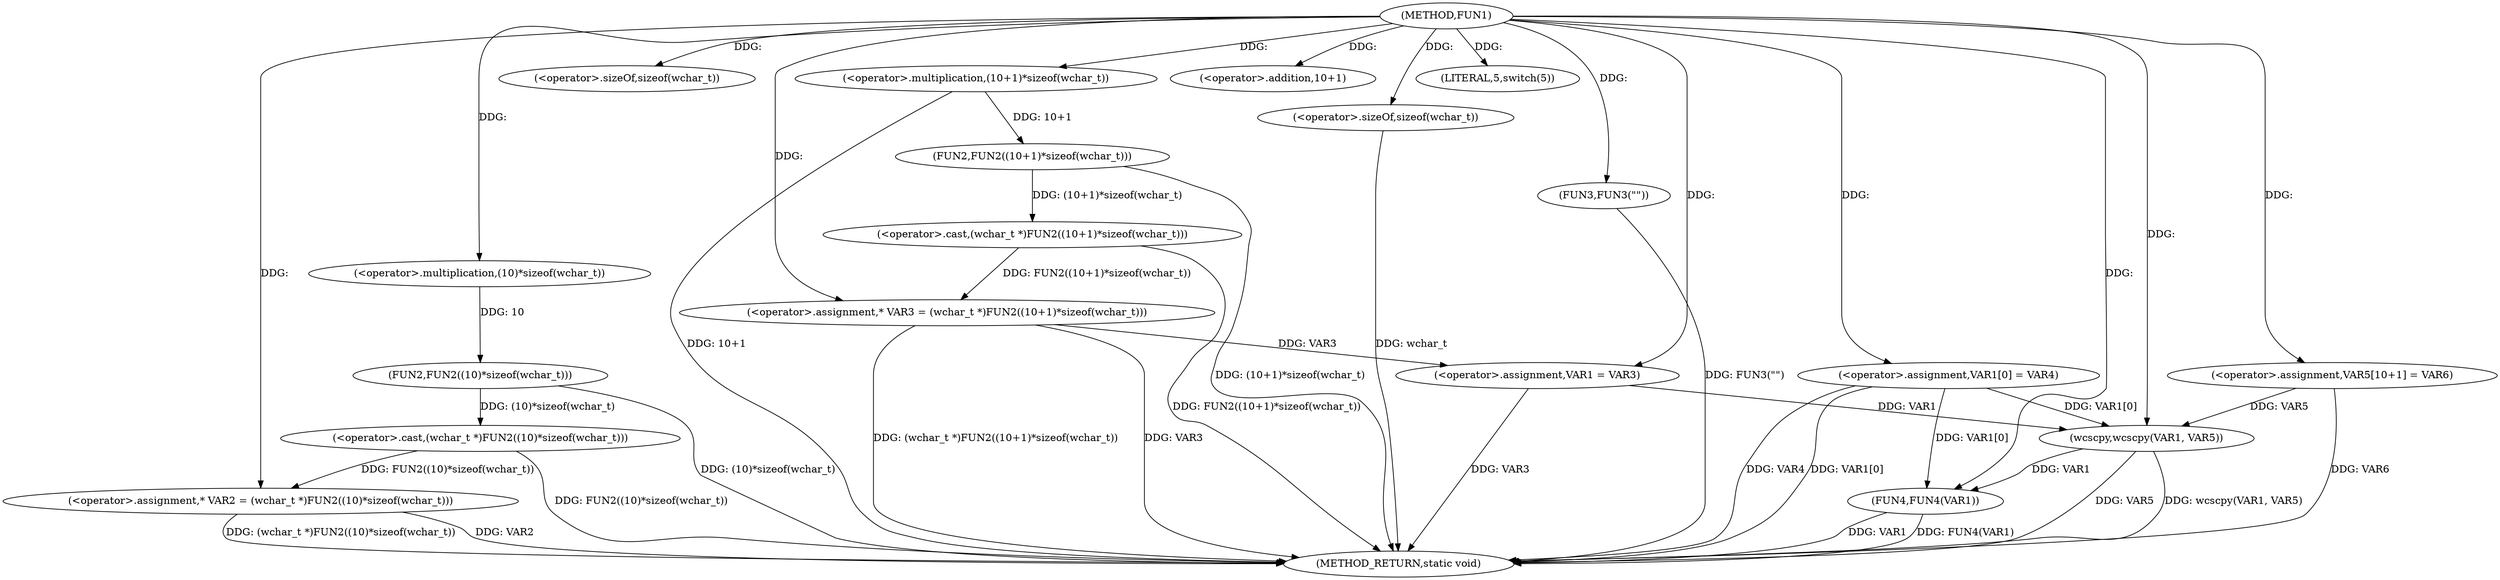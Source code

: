 digraph FUN1 {  
"1000100" [label = "(METHOD,FUN1)" ]
"1000152" [label = "(METHOD_RETURN,static void)" ]
"1000104" [label = "(<operator>.assignment,* VAR2 = (wchar_t *)FUN2((10)*sizeof(wchar_t)))" ]
"1000106" [label = "(<operator>.cast,(wchar_t *)FUN2((10)*sizeof(wchar_t)))" ]
"1000108" [label = "(FUN2,FUN2((10)*sizeof(wchar_t)))" ]
"1000109" [label = "(<operator>.multiplication,(10)*sizeof(wchar_t))" ]
"1000111" [label = "(<operator>.sizeOf,sizeof(wchar_t))" ]
"1000114" [label = "(<operator>.assignment,* VAR3 = (wchar_t *)FUN2((10+1)*sizeof(wchar_t)))" ]
"1000116" [label = "(<operator>.cast,(wchar_t *)FUN2((10+1)*sizeof(wchar_t)))" ]
"1000118" [label = "(FUN2,FUN2((10+1)*sizeof(wchar_t)))" ]
"1000119" [label = "(<operator>.multiplication,(10+1)*sizeof(wchar_t))" ]
"1000120" [label = "(<operator>.addition,10+1)" ]
"1000123" [label = "(<operator>.sizeOf,sizeof(wchar_t))" ]
"1000126" [label = "(LITERAL,5,switch(5))" ]
"1000129" [label = "(FUN3,FUN3(\"\"))" ]
"1000133" [label = "(<operator>.assignment,VAR1 = VAR3)" ]
"1000136" [label = "(<operator>.assignment,VAR1[0] = VAR4)" ]
"1000144" [label = "(<operator>.assignment,VAR5[10+1] = VAR6)" ]
"1000147" [label = "(wcscpy,wcscpy(VAR1, VAR5))" ]
"1000150" [label = "(FUN4,FUN4(VAR1))" ]
  "1000106" -> "1000152"  [ label = "DDG: FUN2((10)*sizeof(wchar_t))"] 
  "1000150" -> "1000152"  [ label = "DDG: VAR1"] 
  "1000104" -> "1000152"  [ label = "DDG: VAR2"] 
  "1000136" -> "1000152"  [ label = "DDG: VAR4"] 
  "1000114" -> "1000152"  [ label = "DDG: VAR3"] 
  "1000147" -> "1000152"  [ label = "DDG: VAR5"] 
  "1000116" -> "1000152"  [ label = "DDG: FUN2((10+1)*sizeof(wchar_t))"] 
  "1000150" -> "1000152"  [ label = "DDG: FUN4(VAR1)"] 
  "1000118" -> "1000152"  [ label = "DDG: (10+1)*sizeof(wchar_t)"] 
  "1000144" -> "1000152"  [ label = "DDG: VAR6"] 
  "1000123" -> "1000152"  [ label = "DDG: wchar_t"] 
  "1000129" -> "1000152"  [ label = "DDG: FUN3(\"\")"] 
  "1000133" -> "1000152"  [ label = "DDG: VAR3"] 
  "1000119" -> "1000152"  [ label = "DDG: 10+1"] 
  "1000147" -> "1000152"  [ label = "DDG: wcscpy(VAR1, VAR5)"] 
  "1000114" -> "1000152"  [ label = "DDG: (wchar_t *)FUN2((10+1)*sizeof(wchar_t))"] 
  "1000136" -> "1000152"  [ label = "DDG: VAR1[0]"] 
  "1000104" -> "1000152"  [ label = "DDG: (wchar_t *)FUN2((10)*sizeof(wchar_t))"] 
  "1000108" -> "1000152"  [ label = "DDG: (10)*sizeof(wchar_t)"] 
  "1000106" -> "1000104"  [ label = "DDG: FUN2((10)*sizeof(wchar_t))"] 
  "1000100" -> "1000104"  [ label = "DDG: "] 
  "1000108" -> "1000106"  [ label = "DDG: (10)*sizeof(wchar_t)"] 
  "1000109" -> "1000108"  [ label = "DDG: 10"] 
  "1000100" -> "1000109"  [ label = "DDG: "] 
  "1000100" -> "1000111"  [ label = "DDG: "] 
  "1000116" -> "1000114"  [ label = "DDG: FUN2((10+1)*sizeof(wchar_t))"] 
  "1000100" -> "1000114"  [ label = "DDG: "] 
  "1000118" -> "1000116"  [ label = "DDG: (10+1)*sizeof(wchar_t)"] 
  "1000119" -> "1000118"  [ label = "DDG: 10+1"] 
  "1000100" -> "1000119"  [ label = "DDG: "] 
  "1000100" -> "1000120"  [ label = "DDG: "] 
  "1000100" -> "1000123"  [ label = "DDG: "] 
  "1000100" -> "1000126"  [ label = "DDG: "] 
  "1000100" -> "1000129"  [ label = "DDG: "] 
  "1000114" -> "1000133"  [ label = "DDG: VAR3"] 
  "1000100" -> "1000133"  [ label = "DDG: "] 
  "1000100" -> "1000136"  [ label = "DDG: "] 
  "1000100" -> "1000144"  [ label = "DDG: "] 
  "1000133" -> "1000147"  [ label = "DDG: VAR1"] 
  "1000136" -> "1000147"  [ label = "DDG: VAR1[0]"] 
  "1000100" -> "1000147"  [ label = "DDG: "] 
  "1000144" -> "1000147"  [ label = "DDG: VAR5"] 
  "1000147" -> "1000150"  [ label = "DDG: VAR1"] 
  "1000136" -> "1000150"  [ label = "DDG: VAR1[0]"] 
  "1000100" -> "1000150"  [ label = "DDG: "] 
}
